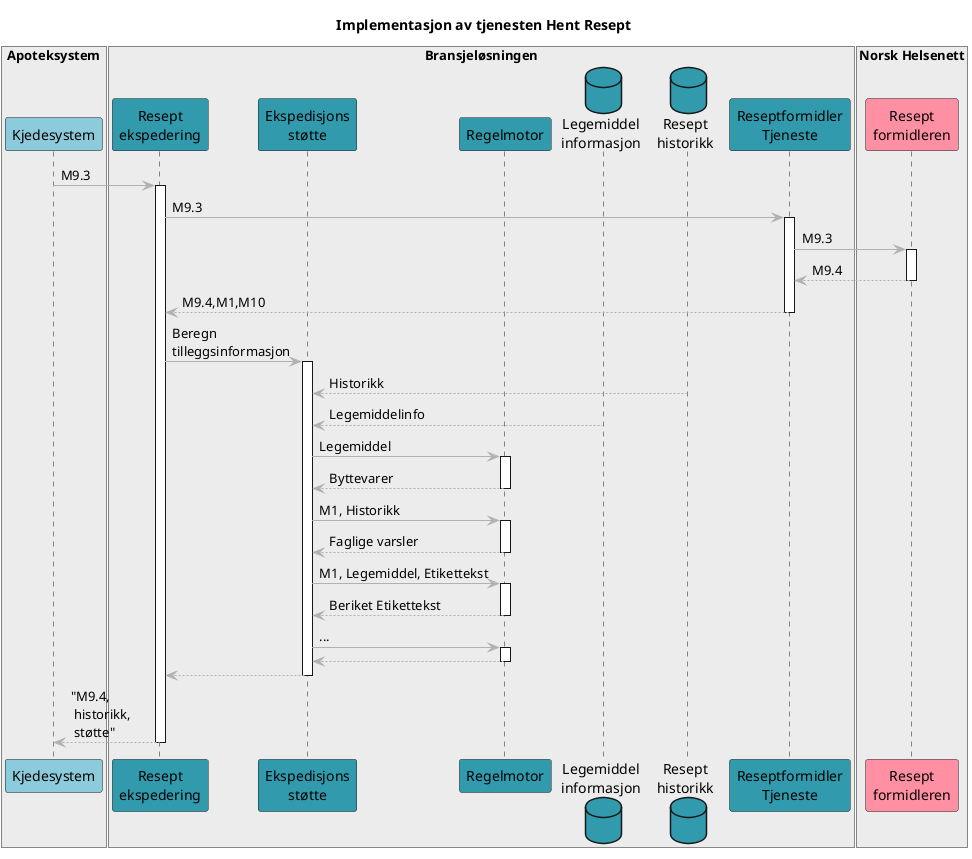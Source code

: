 @startuml

title Implementasjon av tjenesten Hent Resept

skinparam ArrowColor #b1b1b0
skinparam BorderColor #b1b1b0

box "Apoteksystem" #ececec
    'actor Apotekansatt
    participant Kjedesystem #8ccbdb
end box

box "Bransjeløsningen" #ececec
    participant Reseptekspedering as "Resept\nekspedering" #319aad
    participant Ekspedisjonsstøtte as "Ekspedisjons\nstøtte" #319aad
    participant Regelmotor #319aad
    database LegemiddelInfo as "Legemiddel\ninformasjon" #319aad
    database Resepthistorikk as "Resept\nhistorikk" #319aad
    participant ReseptformidlerTjeneste as "Reseptformidler\nTjeneste" #319aad
end box

box "Norsk Helsenett" #ececec
    participant Reseptformidleren as "Resept\nformidleren" #ff8fa3
end box


Kjedesystem -> Reseptekspedering ++: M9.3
Reseptekspedering -> ReseptformidlerTjeneste ++: M9.3
ReseptformidlerTjeneste -> Reseptformidleren ++: M9.3
ReseptformidlerTjeneste <-- Reseptformidleren --: M9.4
Reseptekspedering <-- ReseptformidlerTjeneste --: M9.4,M1,M10
Reseptekspedering -> Ekspedisjonsstøtte ++: Beregn\ntilleggsinformasjon
Ekspedisjonsstøtte <-- Resepthistorikk--: Historikk
Ekspedisjonsstøtte <-- LegemiddelInfo--: Legemiddelinfo
Ekspedisjonsstøtte  -> Regelmotor++: Legemiddel
Ekspedisjonsstøtte  <-- Regelmotor--: Byttevarer
Ekspedisjonsstøtte  -> Regelmotor++: M1, Historikk
Ekspedisjonsstøtte  <-- Regelmotor--: Faglige varsler
Ekspedisjonsstøtte  -> Regelmotor++: M1, Legemiddel, Etikettekst
Ekspedisjonsstøtte  <-- Regelmotor--: Beriket Etikettekst
Ekspedisjonsstøtte  -> Regelmotor++: ...
Ekspedisjonsstøtte  <-- Regelmotor--: 
Reseptekspedering <-- Ekspedisjonsstøtte --
Kjedesystem <-- Reseptekspedering--: "M9.4,\n historikk,\n støtte"

@enduml